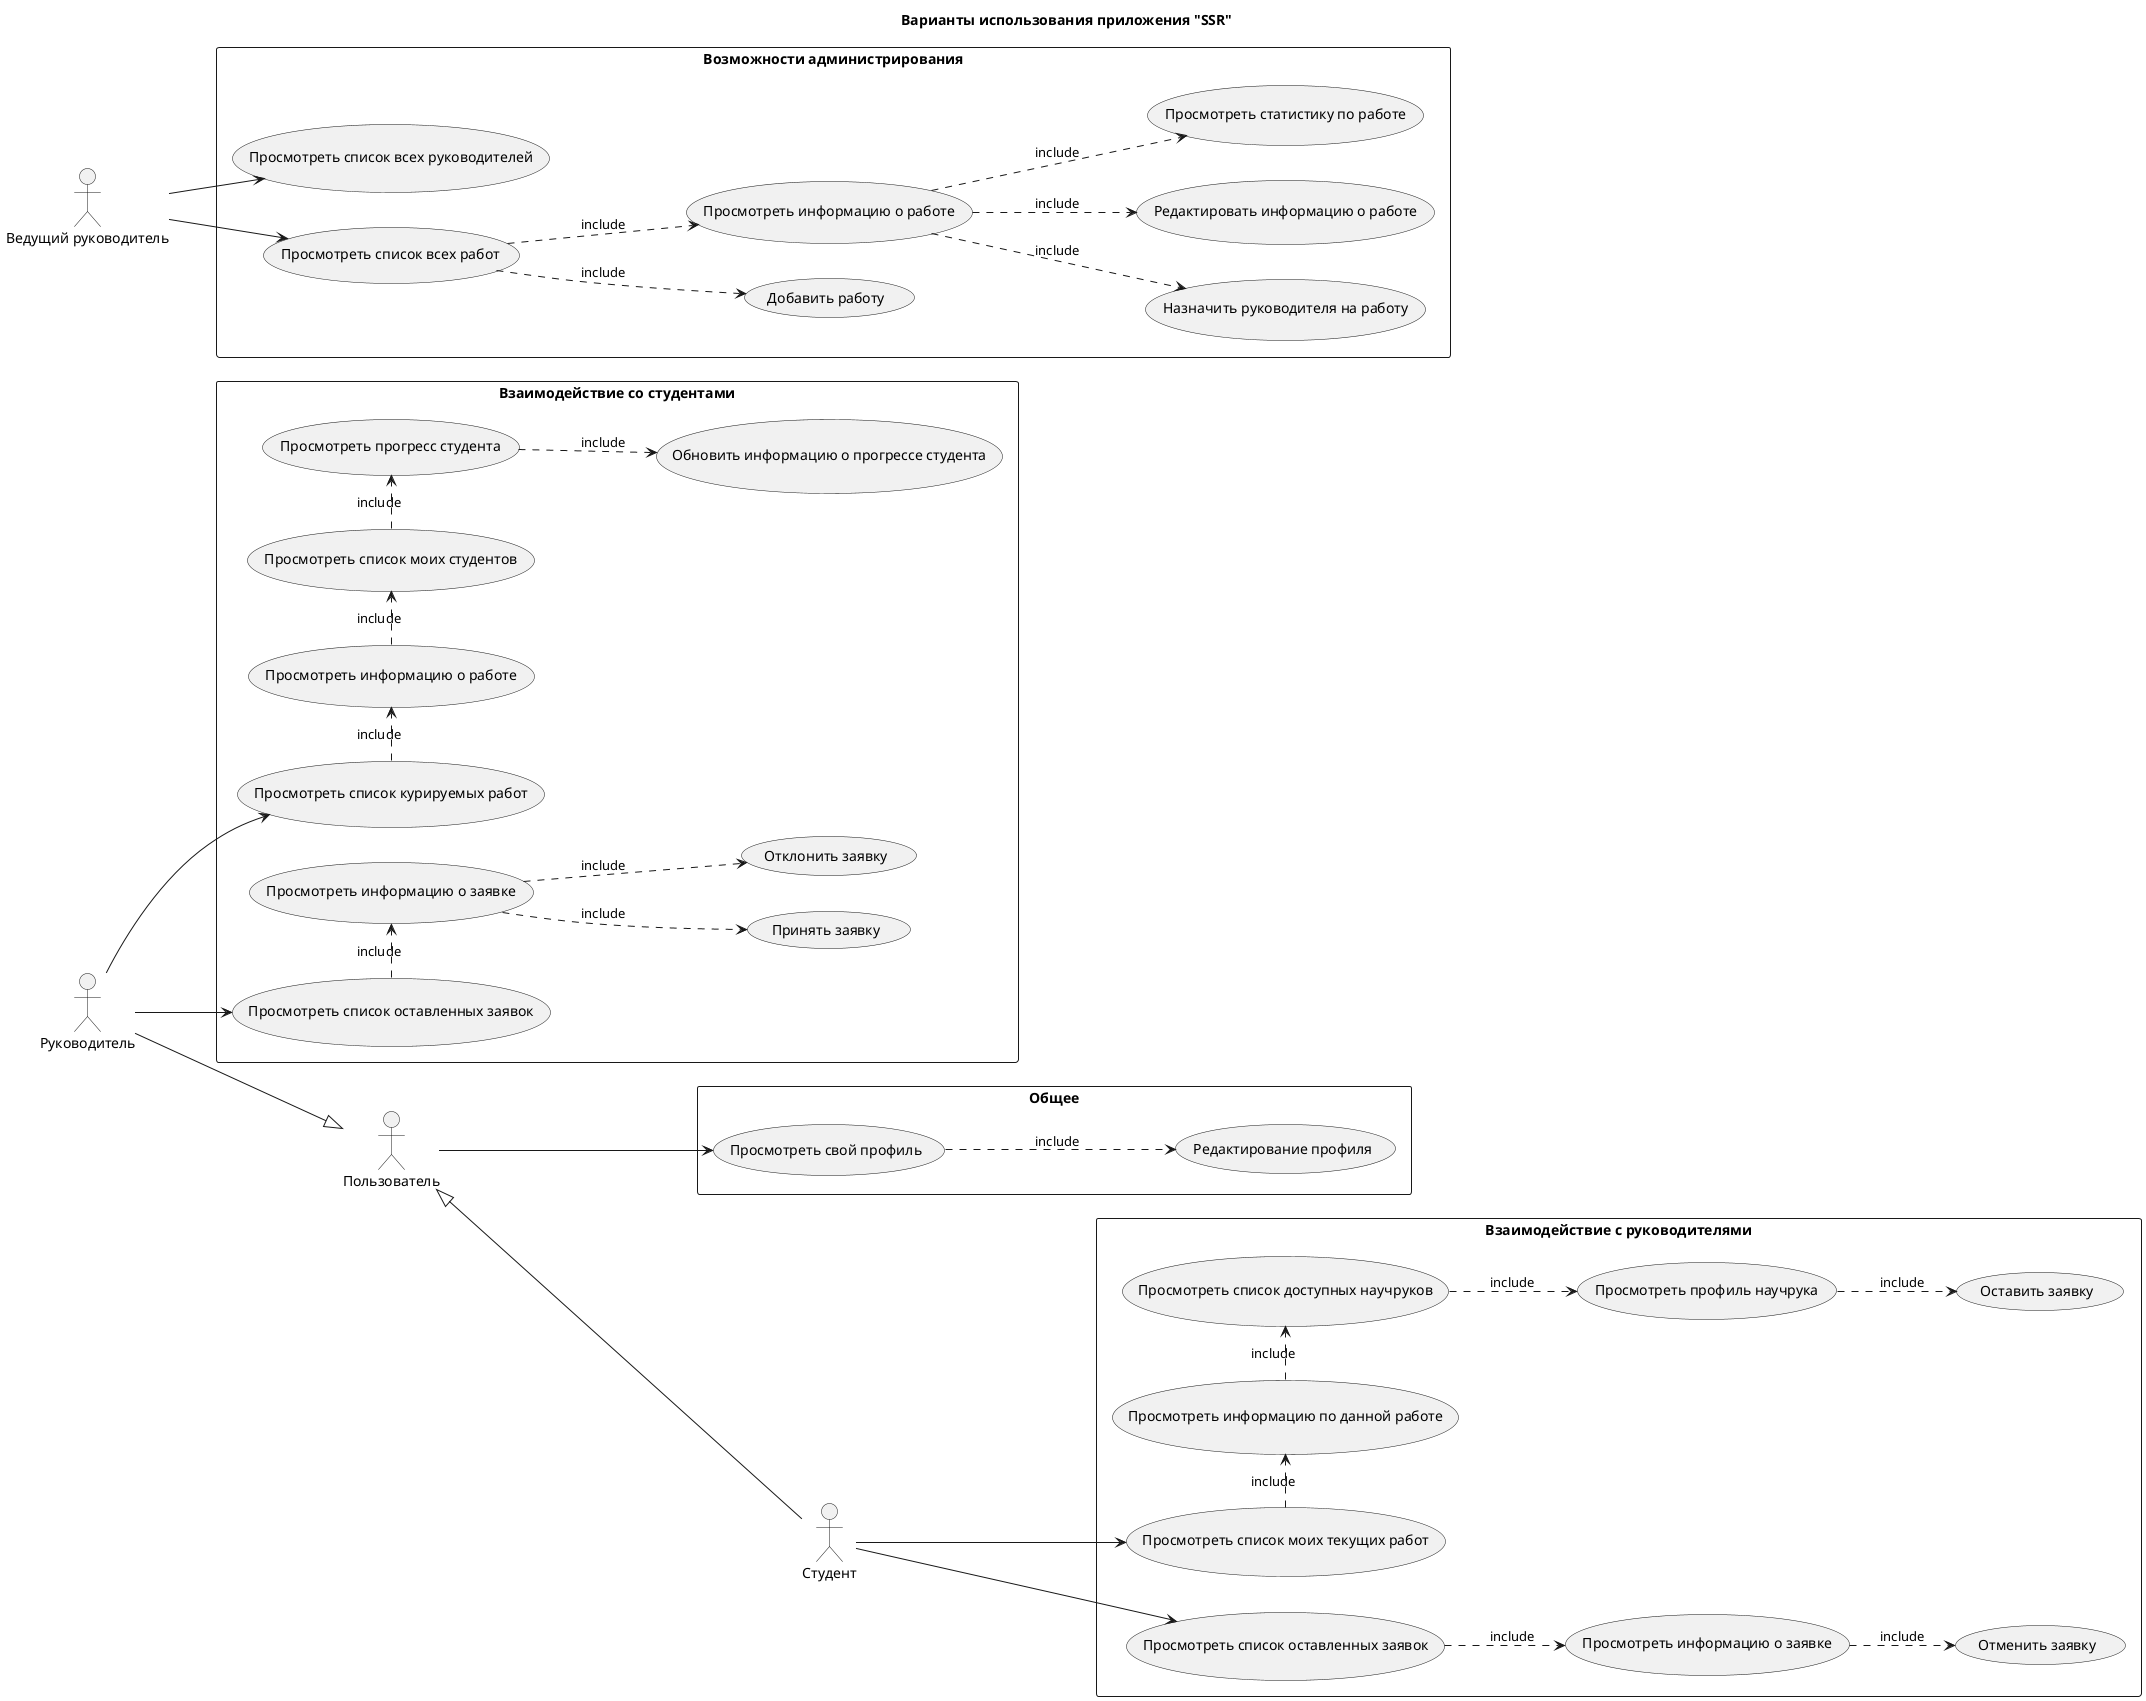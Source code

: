 @startuml SSR

title Варианты использования приложения "SSR"

left to right direction

actor :Пользователь: as User
actor :Руководитель: as SV
actor :Студент: as ST
actor :Ведущий руководитель: as Admin

User <|-up- SV
User <|-down- ST

rectangle "Общее" {
    usecase "Просмотреть свой профиль" as Profile
    usecase "Редактирование профиля" as EditProfile
}

rectangle "Взаимодействие со студентами" {
    usecase "Просмотреть список курируемых работ" as SVWorksList
    usecase "Просмотреть информацию о работе" as SVWorkInfo
    usecase "Просмотреть список моих студентов" as SVWorkStudentsList
    usecase "Обновить информацию о прогрессе студента" as UpdateProgress
    usecase "Просмотреть прогреcc студента" as CheckProgress
    usecase "Просмотреть список оставленных заявок" as ApplicationsListSV
    usecase "Просмотреть информацию о заявке" as CheckApplicationSV
    usecase "Принять заявку" as ApplyApplictaionSV
    usecase "Отклонить заявку" as DeclineApplicationSV
}

rectangle "Взаимодействие с руководителями" {
    usecase "Оставить заявку" as ConnectToSV
    usecase "Просмотреть список доступных научруков" as SVList
    usecase "Просмотреть профиль научрука" as SVProfile
    usecase "Просмотреть список моих текущих работ" as STWorksList
    usecase "Просмотреть информацию по данной работе" as STWorkInfo
    usecase "Просмотреть список оставленных заявок" as ApplicationsListST
    usecase "Просмотреть информацию о заявке" as CheckApplicationST
    usecase "Отменить заявку" as CancelApplicationST
}


rectangle "Возможности администрирования" {
    usecase "Добавить работу" as CreateWork
    usecase "Назначить руководителя на работу" as AddSVToWork
    usecase "Просмотреть список всех руководителей" as AllSVList
    usecase "Просмотреть список всех работ" as AllWorksList
    usecase "Просмотреть информацию о работе" as CheckWorkInfo
    usecase "Редактировать информацию о работе" as EditWorkInfo
    usecase "Просмотреть статистику по работе" as CheckWorkStat
}


Admin --> AllSVList

Admin --> AllWorksList
AllWorksList ..> CreateWork : include
AllWorksList ..> CheckWorkInfo : include
CheckWorkInfo ..> EditWorkInfo : include
CheckWorkInfo ..> CheckWorkStat : include
CheckWorkInfo ..> AddSVToWork : include



User --> Profile

Profile ..> EditProfile : include

SVList ..> SVProfile : include
SVProfile ..> ConnectToSV : include


SV -> SVWorksList
SVWorksList .> SVWorkInfo : include
SVWorkInfo .> SVWorkStudentsList : include
SVWorkStudentsList .> CheckProgress : include
CheckProgress ..> UpdateProgress: include

SV --> ApplicationsListSV
ApplicationsListSV .> CheckApplicationSV : include
CheckApplicationSV ..> ApplyApplictaionSV : include
CheckApplicationSV ..> DeclineApplicationSV : include

ST --> STWorksList
STWorksList .> STWorkInfo : include
STWorkInfo .> SVList : include

ST -> ApplicationsListST
ApplicationsListST ..> CheckApplicationST : include
CheckApplicationST ..> CancelApplicationST : include



@enduml
